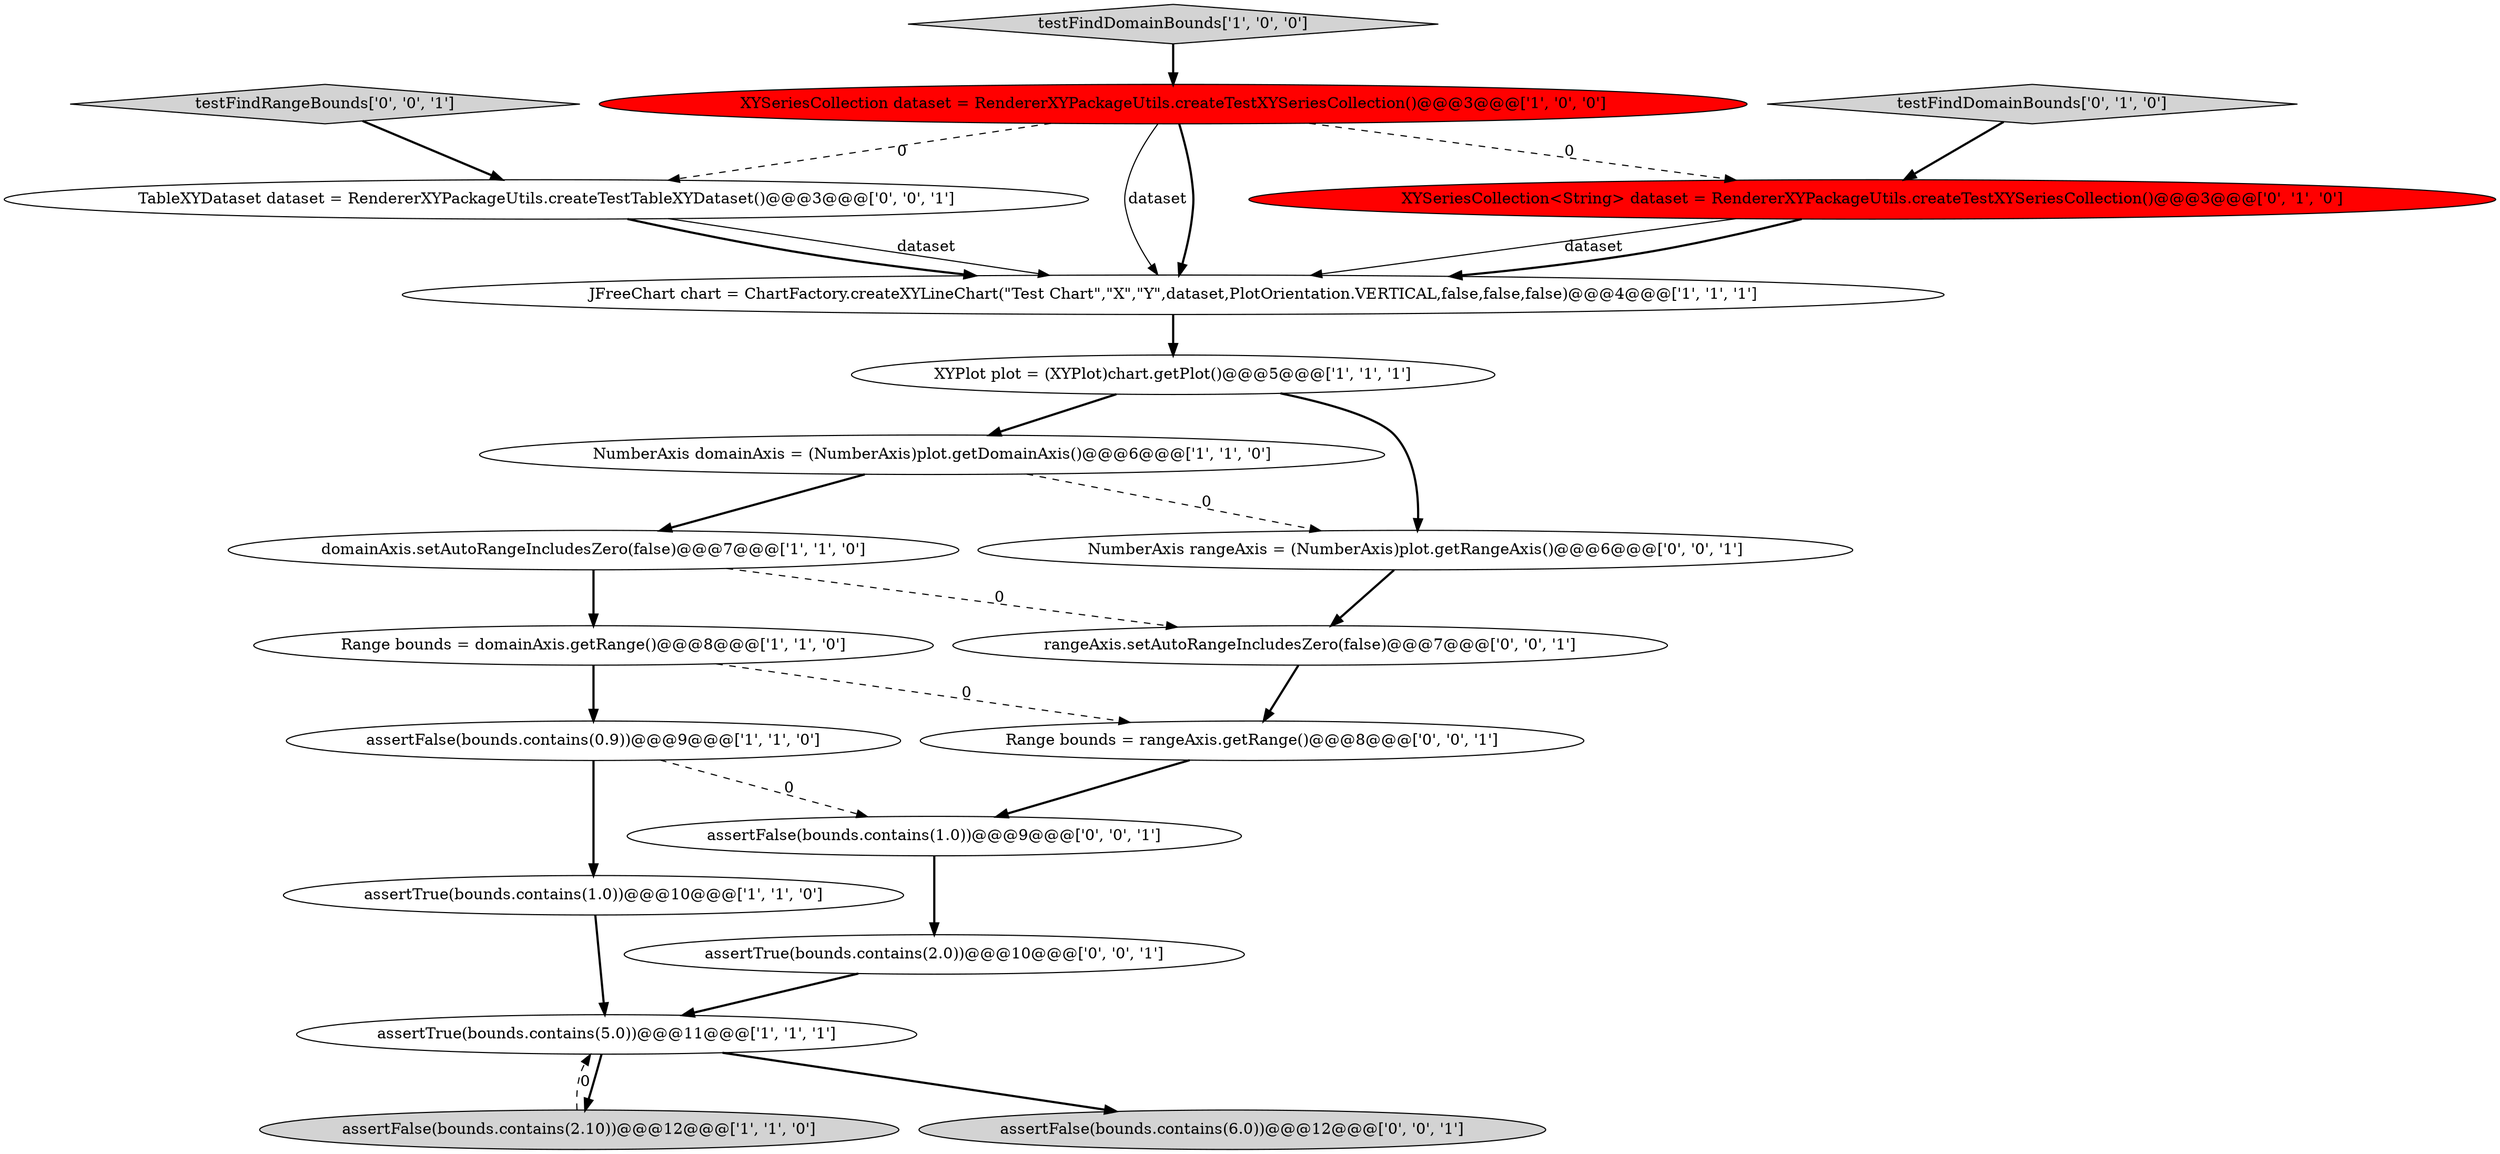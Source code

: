 digraph {
16 [style = filled, label = "testFindRangeBounds['0', '0', '1']", fillcolor = lightgray, shape = diamond image = "AAA0AAABBB3BBB"];
2 [style = filled, label = "assertFalse(bounds.contains(2.10))@@@12@@@['1', '1', '0']", fillcolor = lightgray, shape = ellipse image = "AAA0AAABBB1BBB"];
8 [style = filled, label = "assertFalse(bounds.contains(0.9))@@@9@@@['1', '1', '0']", fillcolor = white, shape = ellipse image = "AAA0AAABBB1BBB"];
3 [style = filled, label = "assertTrue(bounds.contains(1.0))@@@10@@@['1', '1', '0']", fillcolor = white, shape = ellipse image = "AAA0AAABBB1BBB"];
4 [style = filled, label = "JFreeChart chart = ChartFactory.createXYLineChart(\"Test Chart\",\"X\",\"Y\",dataset,PlotOrientation.VERTICAL,false,false,false)@@@4@@@['1', '1', '1']", fillcolor = white, shape = ellipse image = "AAA0AAABBB1BBB"];
5 [style = filled, label = "XYPlot plot = (XYPlot)chart.getPlot()@@@5@@@['1', '1', '1']", fillcolor = white, shape = ellipse image = "AAA0AAABBB1BBB"];
14 [style = filled, label = "assertFalse(bounds.contains(6.0))@@@12@@@['0', '0', '1']", fillcolor = lightgray, shape = ellipse image = "AAA0AAABBB3BBB"];
18 [style = filled, label = "NumberAxis rangeAxis = (NumberAxis)plot.getRangeAxis()@@@6@@@['0', '0', '1']", fillcolor = white, shape = ellipse image = "AAA0AAABBB3BBB"];
0 [style = filled, label = "NumberAxis domainAxis = (NumberAxis)plot.getDomainAxis()@@@6@@@['1', '1', '0']", fillcolor = white, shape = ellipse image = "AAA0AAABBB1BBB"];
19 [style = filled, label = "TableXYDataset dataset = RendererXYPackageUtils.createTestTableXYDataset()@@@3@@@['0', '0', '1']", fillcolor = white, shape = ellipse image = "AAA0AAABBB3BBB"];
11 [style = filled, label = "testFindDomainBounds['0', '1', '0']", fillcolor = lightgray, shape = diamond image = "AAA0AAABBB2BBB"];
12 [style = filled, label = "XYSeriesCollection<String> dataset = RendererXYPackageUtils.createTestXYSeriesCollection()@@@3@@@['0', '1', '0']", fillcolor = red, shape = ellipse image = "AAA1AAABBB2BBB"];
6 [style = filled, label = "Range bounds = domainAxis.getRange()@@@8@@@['1', '1', '0']", fillcolor = white, shape = ellipse image = "AAA0AAABBB1BBB"];
7 [style = filled, label = "testFindDomainBounds['1', '0', '0']", fillcolor = lightgray, shape = diamond image = "AAA0AAABBB1BBB"];
1 [style = filled, label = "domainAxis.setAutoRangeIncludesZero(false)@@@7@@@['1', '1', '0']", fillcolor = white, shape = ellipse image = "AAA0AAABBB1BBB"];
9 [style = filled, label = "XYSeriesCollection dataset = RendererXYPackageUtils.createTestXYSeriesCollection()@@@3@@@['1', '0', '0']", fillcolor = red, shape = ellipse image = "AAA1AAABBB1BBB"];
15 [style = filled, label = "assertFalse(bounds.contains(1.0))@@@9@@@['0', '0', '1']", fillcolor = white, shape = ellipse image = "AAA0AAABBB3BBB"];
20 [style = filled, label = "rangeAxis.setAutoRangeIncludesZero(false)@@@7@@@['0', '0', '1']", fillcolor = white, shape = ellipse image = "AAA0AAABBB3BBB"];
13 [style = filled, label = "assertTrue(bounds.contains(2.0))@@@10@@@['0', '0', '1']", fillcolor = white, shape = ellipse image = "AAA0AAABBB3BBB"];
17 [style = filled, label = "Range bounds = rangeAxis.getRange()@@@8@@@['0', '0', '1']", fillcolor = white, shape = ellipse image = "AAA0AAABBB3BBB"];
10 [style = filled, label = "assertTrue(bounds.contains(5.0))@@@11@@@['1', '1', '1']", fillcolor = white, shape = ellipse image = "AAA0AAABBB1BBB"];
12->4 [style = solid, label="dataset"];
13->10 [style = bold, label=""];
15->13 [style = bold, label=""];
20->17 [style = bold, label=""];
10->14 [style = bold, label=""];
9->4 [style = bold, label=""];
8->15 [style = dashed, label="0"];
8->3 [style = bold, label=""];
11->12 [style = bold, label=""];
6->17 [style = dashed, label="0"];
5->18 [style = bold, label=""];
16->19 [style = bold, label=""];
9->4 [style = solid, label="dataset"];
2->10 [style = dashed, label="0"];
19->4 [style = solid, label="dataset"];
1->20 [style = dashed, label="0"];
9->19 [style = dashed, label="0"];
7->9 [style = bold, label=""];
3->10 [style = bold, label=""];
18->20 [style = bold, label=""];
1->6 [style = bold, label=""];
5->0 [style = bold, label=""];
12->4 [style = bold, label=""];
0->1 [style = bold, label=""];
6->8 [style = bold, label=""];
17->15 [style = bold, label=""];
0->18 [style = dashed, label="0"];
10->2 [style = bold, label=""];
9->12 [style = dashed, label="0"];
19->4 [style = bold, label=""];
4->5 [style = bold, label=""];
}
